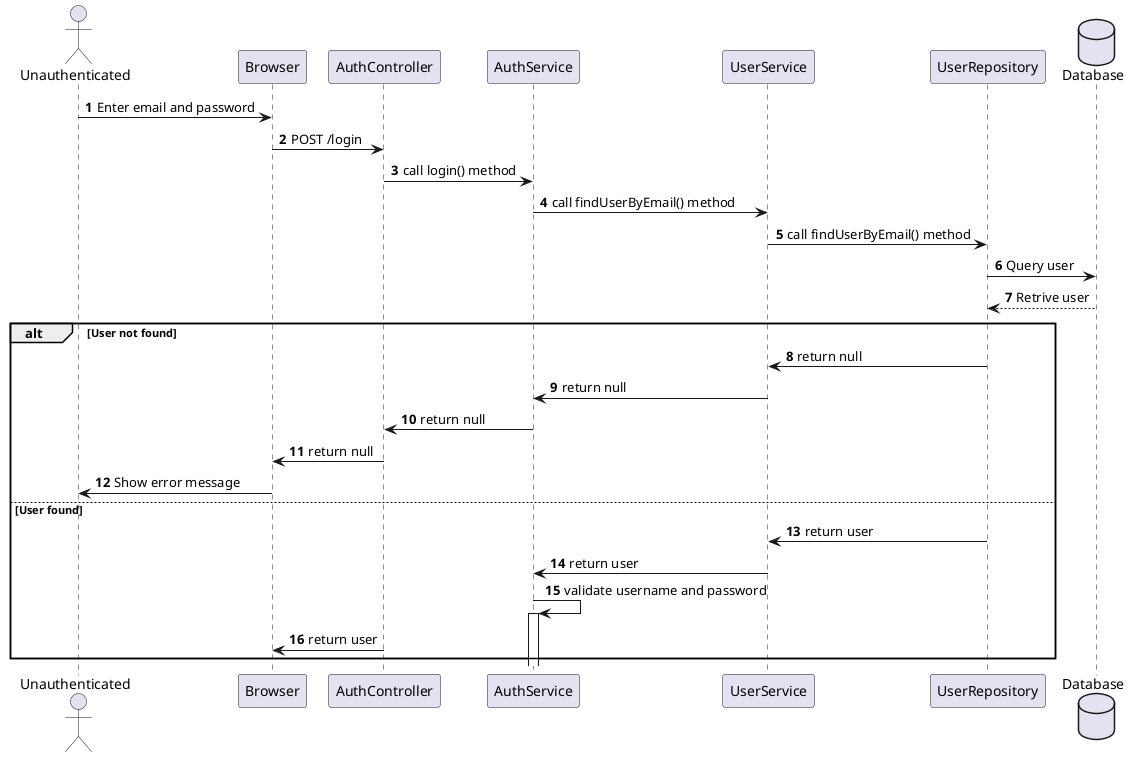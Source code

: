 @startuml
autonumber
actor Unauthenticated as User
participant Browser as A
participant AuthController as B
participant AuthService as C
participant UserService as D
participant UserRepository as E
database Database

User -> A: Enter email and password
A -> B: POST /login
B -> C: call login() method
C -> D: call findUserByEmail() method
D -> E: call findUserByEmail() method
E -> Database: Query user
Database --> E: Retrive user
alt User not found
    E -> D: return null
    D -> C: return null
    C -> B: return null
    B -> A: return null
    A -> User: Show error message
else User found
    E -> D: return user
    D -> C: return user
    C -> C++: validate username and password
    B -> A: return user
end
@enduml